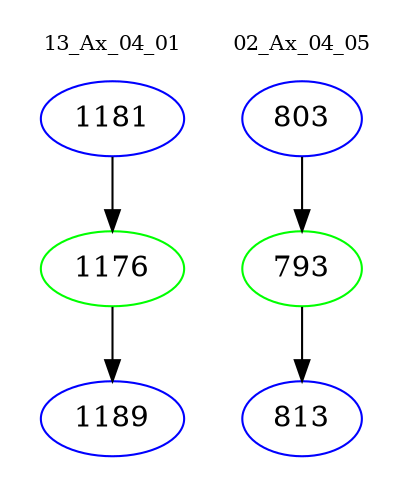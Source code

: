 digraph{
subgraph cluster_0 {
color = white
label = "13_Ax_04_01";
fontsize=10;
T0_1181 [label="1181", color="blue"]
T0_1181 -> T0_1176 [color="black"]
T0_1176 [label="1176", color="green"]
T0_1176 -> T0_1189 [color="black"]
T0_1189 [label="1189", color="blue"]
}
subgraph cluster_1 {
color = white
label = "02_Ax_04_05";
fontsize=10;
T1_803 [label="803", color="blue"]
T1_803 -> T1_793 [color="black"]
T1_793 [label="793", color="green"]
T1_793 -> T1_813 [color="black"]
T1_813 [label="813", color="blue"]
}
}
